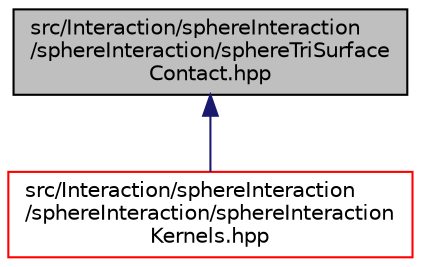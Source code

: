 digraph "src/Interaction/sphereInteraction/sphereInteraction/sphereTriSurfaceContact.hpp"
{
 // LATEX_PDF_SIZE
  edge [fontname="Helvetica",fontsize="10",labelfontname="Helvetica",labelfontsize="10"];
  node [fontname="Helvetica",fontsize="10",shape=record];
  Node1 [label="src/Interaction/sphereInteraction\l/sphereInteraction/sphereTriSurface\lContact.hpp",height=0.2,width=0.4,color="black", fillcolor="grey75", style="filled", fontcolor="black",tooltip=" "];
  Node1 -> Node2 [dir="back",color="midnightblue",fontsize="10",style="solid",fontname="Helvetica"];
  Node2 [label="src/Interaction/sphereInteraction\l/sphereInteraction/sphereInteraction\lKernels.hpp",height=0.2,width=0.4,color="red", fillcolor="white", style="filled",URL="$sphereInteractionKernels_8hpp.html",tooltip=" "];
}
